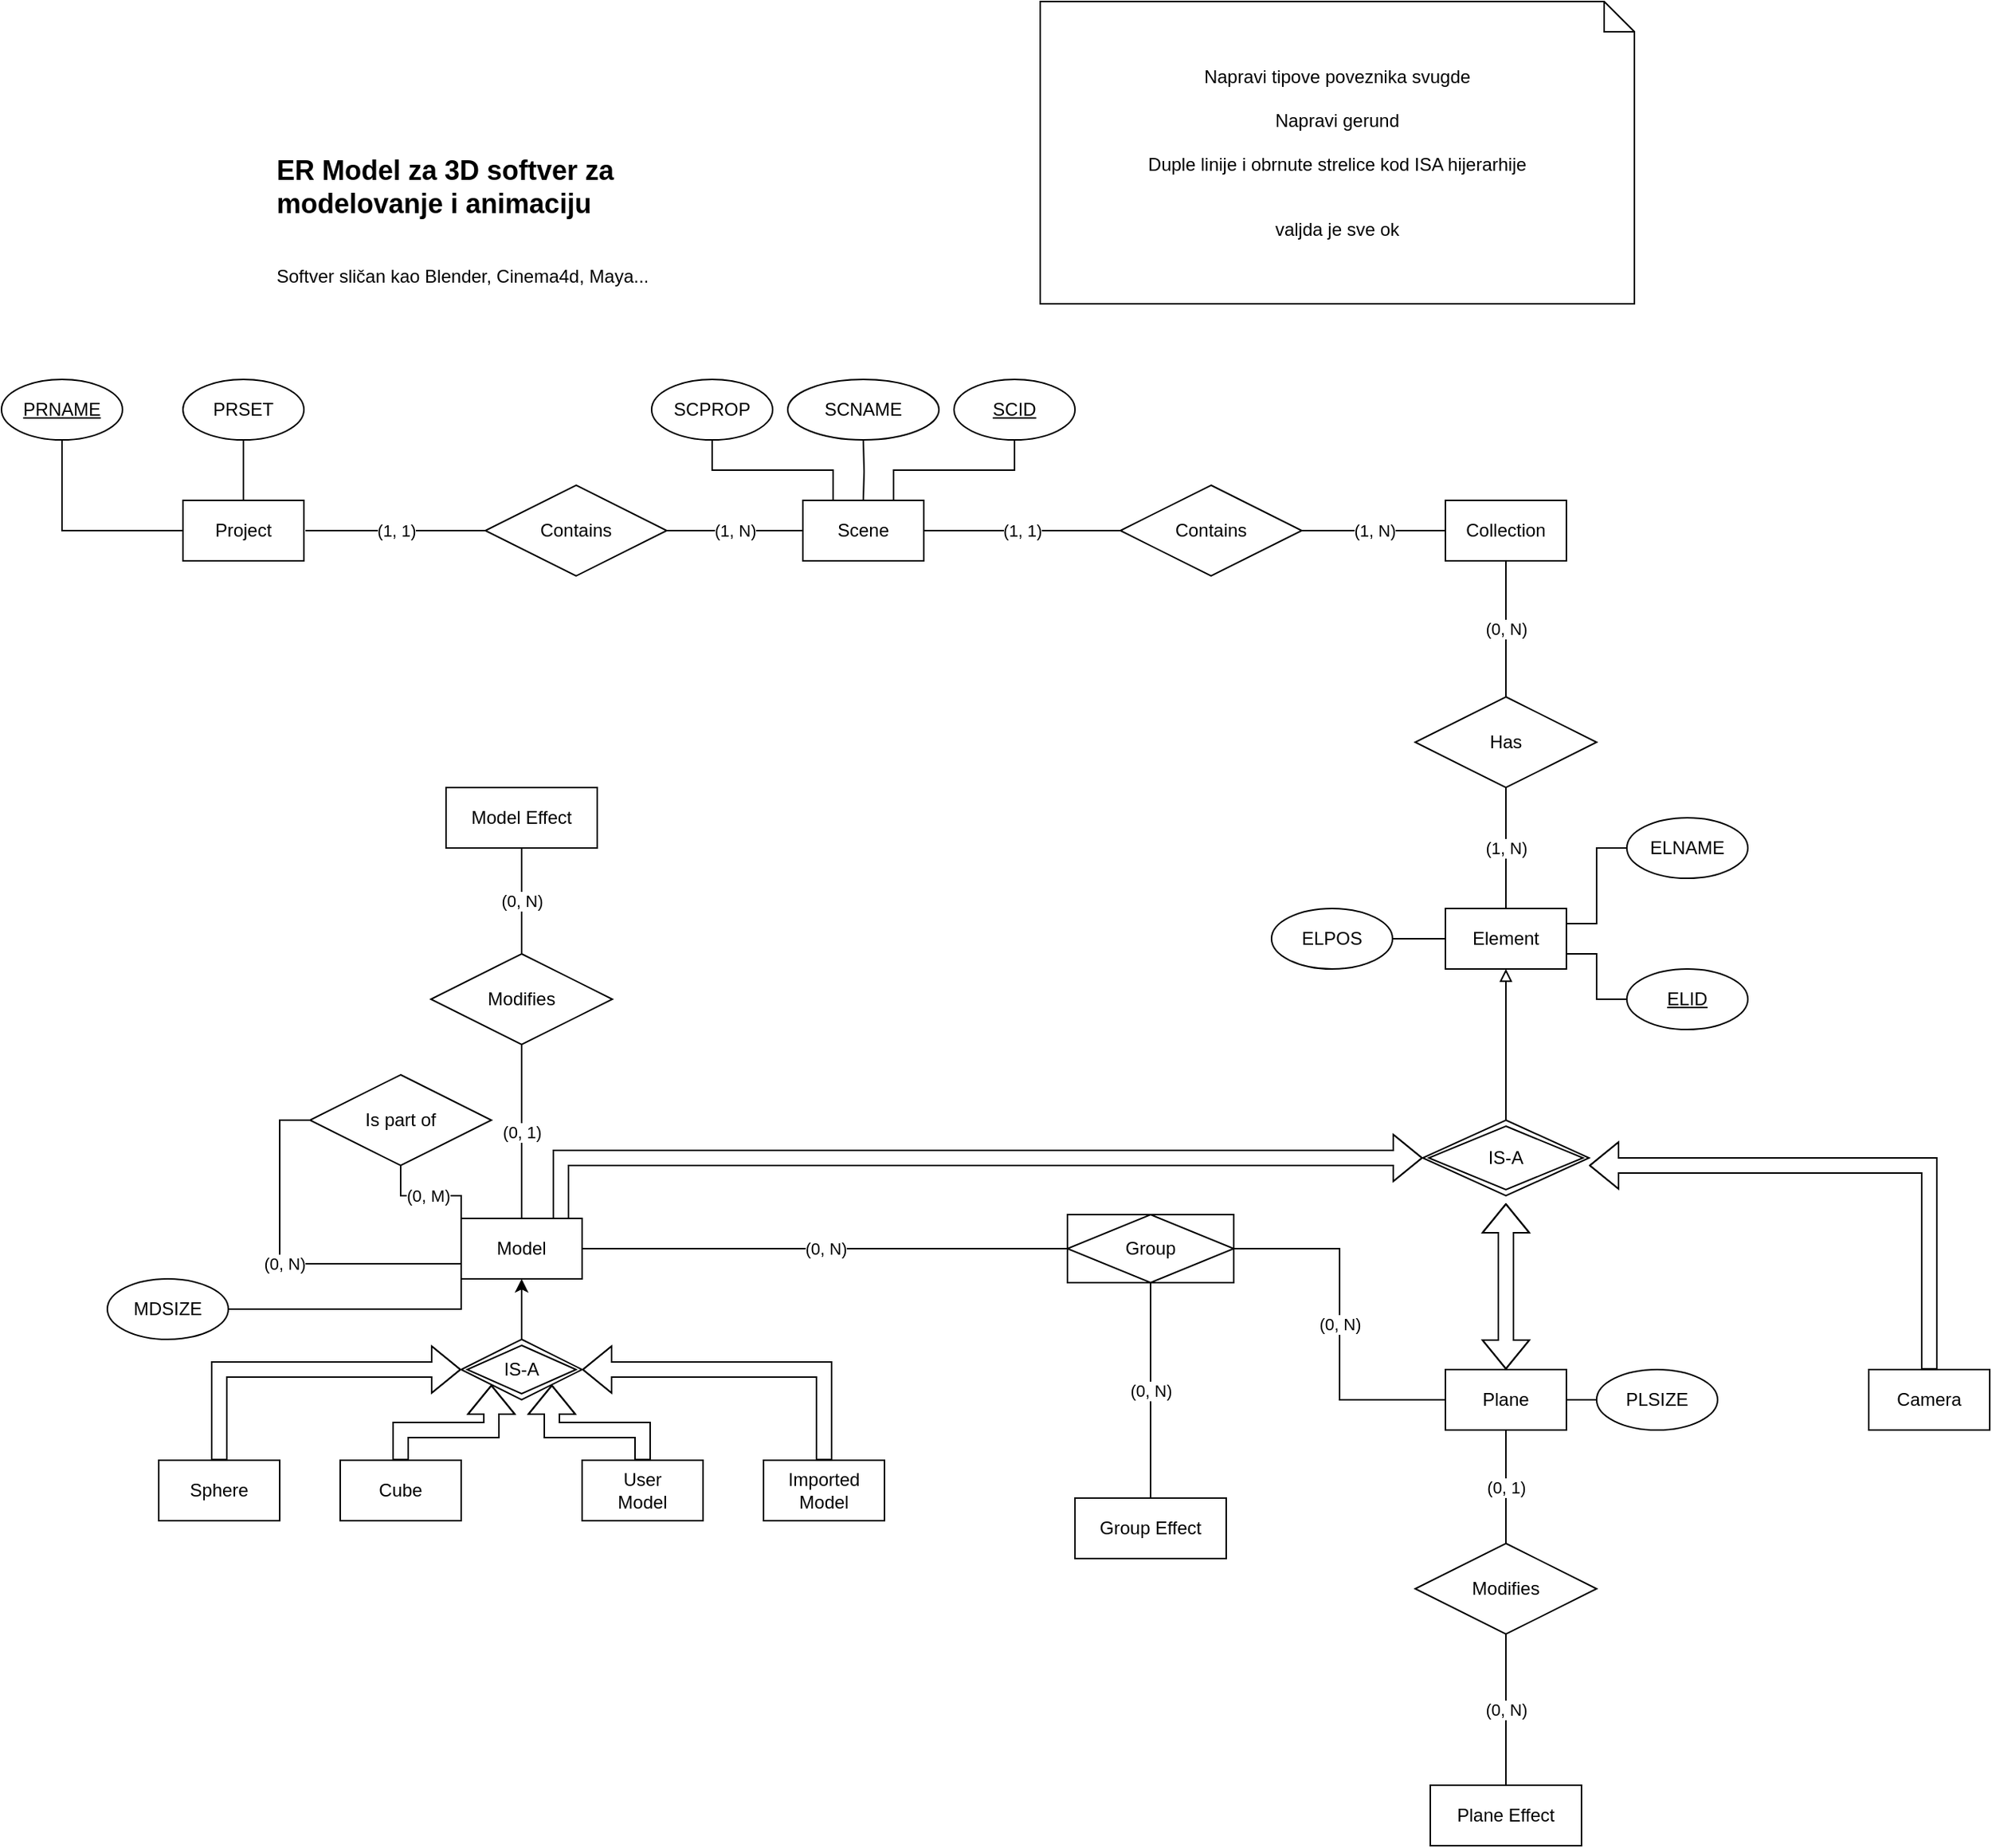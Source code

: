 <mxfile version="14.7.4" type="github">
  <diagram id="i0jPZAk6bTskViBEeTmk" name="Page-1">
    <mxGraphModel dx="2249" dy="1942" grid="1" gridSize="10" guides="1" tooltips="1" connect="1" arrows="1" fold="1" page="1" pageScale="1" pageWidth="827" pageHeight="1169" math="0" shadow="0">
      <root>
        <mxCell id="0" />
        <mxCell id="1" parent="0" />
        <mxCell id="i9lRQSYCKbTx1-nVW2aJ-37" style="edgeStyle=orthogonalEdgeStyle;rounded=0;orthogonalLoop=1;jettySize=auto;html=1;exitX=0.25;exitY=0;exitDx=0;exitDy=0;entryX=0.5;entryY=1;entryDx=0;entryDy=0;startArrow=none;startFill=0;endArrow=none;endFill=0;" parent="1" source="i9lRQSYCKbTx1-nVW2aJ-1" target="i9lRQSYCKbTx1-nVW2aJ-36" edge="1">
          <mxGeometry relative="1" as="geometry" />
        </mxCell>
        <mxCell id="i9lRQSYCKbTx1-nVW2aJ-44" style="edgeStyle=orthogonalEdgeStyle;rounded=0;orthogonalLoop=1;jettySize=auto;html=1;exitX=0.75;exitY=0;exitDx=0;exitDy=0;entryX=0.5;entryY=1;entryDx=0;entryDy=0;startArrow=none;startFill=0;endArrow=none;endFill=0;" parent="1" source="i9lRQSYCKbTx1-nVW2aJ-1" target="i9lRQSYCKbTx1-nVW2aJ-41" edge="1">
          <mxGeometry relative="1" as="geometry" />
        </mxCell>
        <mxCell id="KI5B2fwvfVTWVR0sygVl-27" value="(1, N)" style="edgeStyle=orthogonalEdgeStyle;rounded=0;orthogonalLoop=1;jettySize=auto;html=1;exitX=0;exitY=0.5;exitDx=0;exitDy=0;entryX=1;entryY=0.5;entryDx=0;entryDy=0;endArrow=none;endFill=0;" parent="1" source="i9lRQSYCKbTx1-nVW2aJ-1" target="KI5B2fwvfVTWVR0sygVl-26" edge="1">
          <mxGeometry relative="1" as="geometry">
            <Array as="points">
              <mxPoint x="320" y="290" />
              <mxPoint x="320" y="290" />
            </Array>
          </mxGeometry>
        </mxCell>
        <mxCell id="KI5B2fwvfVTWVR0sygVl-32" value="(1, 1)" style="edgeStyle=orthogonalEdgeStyle;rounded=0;orthogonalLoop=1;jettySize=auto;html=1;exitX=1;exitY=0.5;exitDx=0;exitDy=0;entryX=0;entryY=0.5;entryDx=0;entryDy=0;endArrow=none;endFill=0;" parent="1" source="i9lRQSYCKbTx1-nVW2aJ-1" target="KI5B2fwvfVTWVR0sygVl-31" edge="1">
          <mxGeometry relative="1" as="geometry" />
        </mxCell>
        <mxCell id="i9lRQSYCKbTx1-nVW2aJ-1" value="Scene" style="whiteSpace=wrap;html=1;align=center;" parent="1" vertex="1">
          <mxGeometry x="360" y="270" width="80" height="40" as="geometry" />
        </mxCell>
        <mxCell id="i9lRQSYCKbTx1-nVW2aJ-15" value="(1, 1)" style="edgeStyle=orthogonalEdgeStyle;rounded=0;orthogonalLoop=1;jettySize=auto;html=1;exitX=1;exitY=0.5;exitDx=0;exitDy=0;endArrow=none;endFill=0;entryX=0;entryY=0.5;entryDx=0;entryDy=0;" parent="1" edge="1">
          <mxGeometry relative="1" as="geometry">
            <mxPoint x="151" y="290" as="targetPoint" />
            <mxPoint x="31" y="290" as="sourcePoint" />
          </mxGeometry>
        </mxCell>
        <mxCell id="i9lRQSYCKbTx1-nVW2aJ-33" style="edgeStyle=orthogonalEdgeStyle;rounded=0;orthogonalLoop=1;jettySize=auto;html=1;exitX=0;exitY=0.5;exitDx=0;exitDy=0;entryX=0.5;entryY=1;entryDx=0;entryDy=0;startArrow=none;startFill=0;endArrow=none;endFill=0;" parent="1" source="i9lRQSYCKbTx1-nVW2aJ-2" target="i9lRQSYCKbTx1-nVW2aJ-32" edge="1">
          <mxGeometry relative="1" as="geometry" />
        </mxCell>
        <mxCell id="i9lRQSYCKbTx1-nVW2aJ-35" style="edgeStyle=orthogonalEdgeStyle;rounded=0;orthogonalLoop=1;jettySize=auto;html=1;exitX=0.5;exitY=0;exitDx=0;exitDy=0;entryX=0.5;entryY=1;entryDx=0;entryDy=0;startArrow=none;startFill=0;endArrow=none;endFill=0;" parent="1" source="i9lRQSYCKbTx1-nVW2aJ-2" target="i9lRQSYCKbTx1-nVW2aJ-34" edge="1">
          <mxGeometry relative="1" as="geometry" />
        </mxCell>
        <mxCell id="i9lRQSYCKbTx1-nVW2aJ-2" value="Project" style="whiteSpace=wrap;html=1;align=center;" parent="1" vertex="1">
          <mxGeometry x="-50" y="270" width="80" height="40" as="geometry" />
        </mxCell>
        <mxCell id="KI5B2fwvfVTWVR0sygVl-20" style="edgeStyle=orthogonalEdgeStyle;rounded=0;orthogonalLoop=1;jettySize=auto;html=1;entryX=1;entryY=0.5;entryDx=0;entryDy=0;endArrow=classic;endFill=1;shape=flexArrow;" parent="1" source="i9lRQSYCKbTx1-nVW2aJ-16" edge="1">
          <mxGeometry relative="1" as="geometry">
            <mxPoint x="880" y="710" as="targetPoint" />
            <Array as="points">
              <mxPoint x="1105" y="710" />
            </Array>
          </mxGeometry>
        </mxCell>
        <mxCell id="i9lRQSYCKbTx1-nVW2aJ-16" value="Camera" style="whiteSpace=wrap;html=1;align=center;" parent="1" vertex="1">
          <mxGeometry x="1065" y="845" width="80" height="40" as="geometry" />
        </mxCell>
        <mxCell id="i9lRQSYCKbTx1-nVW2aJ-29" style="edgeStyle=orthogonalEdgeStyle;rounded=0;orthogonalLoop=1;jettySize=auto;html=1;exitX=0.5;exitY=1;exitDx=0;exitDy=0;entryX=0.5;entryY=0;entryDx=0;entryDy=0;startArrow=classic;startFill=1;endArrow=none;endFill=0;" parent="1" source="i9lRQSYCKbTx1-nVW2aJ-17" target="i9lRQSYCKbTx1-nVW2aJ-20" edge="1">
          <mxGeometry relative="1" as="geometry" />
        </mxCell>
        <mxCell id="D5XuJvt8Y7_8YjERXfuG-3" style="edgeStyle=orthogonalEdgeStyle;rounded=0;orthogonalLoop=1;jettySize=auto;html=1;exitX=1;exitY=0.5;exitDx=0;exitDy=0;entryX=0;entryY=0.5;entryDx=0;entryDy=0;startArrow=none;startFill=0;endArrow=block;endFill=0;fillColor=none;shape=flexArrow;" edge="1" parent="1" source="i9lRQSYCKbTx1-nVW2aJ-17" target="KI5B2fwvfVTWVR0sygVl-15">
          <mxGeometry relative="1" as="geometry">
            <Array as="points">
              <mxPoint x="200" y="765" />
              <mxPoint x="200" y="705" />
            </Array>
          </mxGeometry>
        </mxCell>
        <mxCell id="D5XuJvt8Y7_8YjERXfuG-9" value="(0, N)" style="edgeStyle=orthogonalEdgeStyle;rounded=0;orthogonalLoop=1;jettySize=auto;html=1;exitX=1;exitY=0.5;exitDx=0;exitDy=0;entryX=0;entryY=0.5;entryDx=0;entryDy=0;startArrow=none;startFill=0;endArrow=none;endFill=0;fillColor=none;" edge="1" parent="1" source="i9lRQSYCKbTx1-nVW2aJ-17" target="D5XuJvt8Y7_8YjERXfuG-8">
          <mxGeometry relative="1" as="geometry" />
        </mxCell>
        <mxCell id="i9lRQSYCKbTx1-nVW2aJ-17" value="Model" style="whiteSpace=wrap;html=1;align=center;" parent="1" vertex="1">
          <mxGeometry x="134" y="745" width="80" height="40" as="geometry" />
        </mxCell>
        <mxCell id="i9lRQSYCKbTx1-nVW2aJ-18" value="Sphere" style="whiteSpace=wrap;html=1;align=center;imageWidth=30;imageHeight=30;" parent="1" vertex="1">
          <mxGeometry x="-66" y="905" width="80" height="40" as="geometry" />
        </mxCell>
        <mxCell id="i9lRQSYCKbTx1-nVW2aJ-19" value="Cube" style="whiteSpace=wrap;html=1;align=center;imageWidth=30;imageHeight=30;" parent="1" vertex="1">
          <mxGeometry x="54" y="905" width="80" height="40" as="geometry" />
        </mxCell>
        <mxCell id="i9lRQSYCKbTx1-nVW2aJ-22" style="edgeStyle=orthogonalEdgeStyle;rounded=0;orthogonalLoop=1;jettySize=auto;html=1;exitX=0;exitY=0.5;exitDx=0;exitDy=0;entryX=0.5;entryY=0;entryDx=0;entryDy=0;startArrow=classic;startFill=1;endArrow=none;endFill=0;shape=flexArrow;" parent="1" source="i9lRQSYCKbTx1-nVW2aJ-20" target="i9lRQSYCKbTx1-nVW2aJ-18" edge="1">
          <mxGeometry relative="1" as="geometry" />
        </mxCell>
        <mxCell id="i9lRQSYCKbTx1-nVW2aJ-23" style="edgeStyle=orthogonalEdgeStyle;rounded=0;orthogonalLoop=1;jettySize=auto;html=1;exitX=0;exitY=1;exitDx=0;exitDy=0;startArrow=classic;startFill=1;endArrow=none;endFill=0;shape=flexArrow;" parent="1" source="i9lRQSYCKbTx1-nVW2aJ-20" target="i9lRQSYCKbTx1-nVW2aJ-19" edge="1">
          <mxGeometry relative="1" as="geometry" />
        </mxCell>
        <mxCell id="i9lRQSYCKbTx1-nVW2aJ-26" style="edgeStyle=orthogonalEdgeStyle;rounded=0;orthogonalLoop=1;jettySize=auto;html=1;exitX=1;exitY=1;exitDx=0;exitDy=0;entryX=0.5;entryY=0;entryDx=0;entryDy=0;startArrow=classic;startFill=1;endArrow=none;endFill=0;shape=flexArrow;" parent="1" source="i9lRQSYCKbTx1-nVW2aJ-20" target="i9lRQSYCKbTx1-nVW2aJ-24" edge="1">
          <mxGeometry relative="1" as="geometry" />
        </mxCell>
        <mxCell id="i9lRQSYCKbTx1-nVW2aJ-27" style="edgeStyle=orthogonalEdgeStyle;rounded=0;orthogonalLoop=1;jettySize=auto;html=1;exitX=1;exitY=0.5;exitDx=0;exitDy=0;startArrow=classic;startFill=1;endArrow=none;endFill=0;shape=flexArrow;" parent="1" source="i9lRQSYCKbTx1-nVW2aJ-20" target="i9lRQSYCKbTx1-nVW2aJ-25" edge="1">
          <mxGeometry relative="1" as="geometry" />
        </mxCell>
        <mxCell id="i9lRQSYCKbTx1-nVW2aJ-20" value="&lt;div&gt;IS-A&lt;/div&gt;" style="shape=rhombus;double=1;perimeter=rhombusPerimeter;whiteSpace=wrap;html=1;align=center;" parent="1" vertex="1">
          <mxGeometry x="134" y="825" width="80" height="40" as="geometry" />
        </mxCell>
        <mxCell id="i9lRQSYCKbTx1-nVW2aJ-24" value="&lt;div&gt;User&lt;/div&gt;&lt;div&gt;Model&lt;/div&gt;" style="whiteSpace=wrap;html=1;align=center;imageWidth=30;imageHeight=30;" parent="1" vertex="1">
          <mxGeometry x="214" y="905" width="80" height="40" as="geometry" />
        </mxCell>
        <mxCell id="i9lRQSYCKbTx1-nVW2aJ-25" value="&lt;div&gt;Imported Model&lt;/div&gt;" style="whiteSpace=wrap;html=1;align=center;imageWidth=30;imageHeight=30;" parent="1" vertex="1">
          <mxGeometry x="334" y="905" width="80" height="40" as="geometry" />
        </mxCell>
        <mxCell id="i9lRQSYCKbTx1-nVW2aJ-32" value="PRNAME" style="ellipse;whiteSpace=wrap;html=1;align=center;fontStyle=4;" parent="1" vertex="1">
          <mxGeometry x="-170" y="190" width="80" height="40" as="geometry" />
        </mxCell>
        <mxCell id="i9lRQSYCKbTx1-nVW2aJ-34" value="PRSET" style="ellipse;whiteSpace=wrap;html=1;align=center;" parent="1" vertex="1">
          <mxGeometry x="-50" y="190" width="80" height="40" as="geometry" />
        </mxCell>
        <mxCell id="i9lRQSYCKbTx1-nVW2aJ-36" value="SCPROP" style="ellipse;whiteSpace=wrap;html=1;align=center;" parent="1" vertex="1">
          <mxGeometry x="260" y="190" width="80" height="40" as="geometry" />
        </mxCell>
        <mxCell id="i9lRQSYCKbTx1-nVW2aJ-41" value="SCID" style="ellipse;whiteSpace=wrap;html=1;align=center;fontStyle=4;" parent="1" vertex="1">
          <mxGeometry x="460" y="190" width="80" height="40" as="geometry" />
        </mxCell>
        <mxCell id="i9lRQSYCKbTx1-nVW2aJ-47" style="edgeStyle=orthogonalEdgeStyle;rounded=0;orthogonalLoop=1;jettySize=auto;html=1;exitX=0.5;exitY=1;exitDx=0;exitDy=0;entryX=0.5;entryY=0;entryDx=0;entryDy=0;startArrow=none;startFill=0;endArrow=none;endFill=0;" parent="1" target="i9lRQSYCKbTx1-nVW2aJ-1" edge="1">
          <mxGeometry relative="1" as="geometry">
            <mxPoint x="400" y="230" as="sourcePoint" />
          </mxGeometry>
        </mxCell>
        <mxCell id="i9lRQSYCKbTx1-nVW2aJ-49" value="SCNAME" style="ellipse;whiteSpace=wrap;html=1;align=center;" parent="1" vertex="1">
          <mxGeometry x="350" y="190" width="100" height="40" as="geometry" />
        </mxCell>
        <mxCell id="i9lRQSYCKbTx1-nVW2aJ-55" value="&lt;div align=&quot;left&quot;&gt;&lt;h2&gt;&lt;b&gt;ER Model za 3D softver za modelovanje i animaciju&lt;/b&gt;&lt;/h2&gt;&lt;div&gt;&lt;br&gt;&lt;/div&gt;&lt;div&gt;Softver sličan kao Blender, Cinema4d, Maya...&lt;br&gt;&lt;/div&gt;&lt;/div&gt;&lt;div align=&quot;left&quot;&gt;&lt;br&gt;&lt;/div&gt;" style="text;html=1;strokeColor=none;fillColor=none;align=left;verticalAlign=middle;whiteSpace=wrap;rounded=0;" parent="1" vertex="1">
          <mxGeometry x="10" y="10" width="330" height="150" as="geometry" />
        </mxCell>
        <mxCell id="KI5B2fwvfVTWVR0sygVl-1" style="edgeStyle=orthogonalEdgeStyle;rounded=0;orthogonalLoop=1;jettySize=auto;html=1;exitX=1;exitY=0.5;exitDx=0;exitDy=0;entryX=0;entryY=0.75;entryDx=0;entryDy=0;endArrow=none;endFill=0;" parent="1" source="F2XwkBPKlkuZhIb0zOWn-4" target="i9lRQSYCKbTx1-nVW2aJ-17" edge="1">
          <mxGeometry relative="1" as="geometry">
            <Array as="points">
              <mxPoint x="134" y="805" />
            </Array>
          </mxGeometry>
        </mxCell>
        <mxCell id="F2XwkBPKlkuZhIb0zOWn-4" value="MDSIZE" style="ellipse;whiteSpace=wrap;html=1;align=center;" parent="1" vertex="1">
          <mxGeometry x="-100" y="785" width="80" height="40" as="geometry" />
        </mxCell>
        <mxCell id="KI5B2fwvfVTWVR0sygVl-19" value="" style="edgeStyle=orthogonalEdgeStyle;rounded=0;orthogonalLoop=1;jettySize=auto;html=1;endArrow=block;endFill=0;shape=flexArrow;startArrow=block;" parent="1" source="KI5B2fwvfVTWVR0sygVl-2" edge="1">
          <mxGeometry relative="1" as="geometry">
            <mxPoint x="825" y="735" as="targetPoint" />
          </mxGeometry>
        </mxCell>
        <mxCell id="KI5B2fwvfVTWVR0sygVl-2" value="Plane" style="whiteSpace=wrap;html=1;align=center;" parent="1" vertex="1">
          <mxGeometry x="785" y="845" width="80" height="40" as="geometry" />
        </mxCell>
        <mxCell id="KI5B2fwvfVTWVR0sygVl-35" value="(0, N)" style="edgeStyle=orthogonalEdgeStyle;rounded=0;orthogonalLoop=1;jettySize=auto;html=1;exitX=0.5;exitY=1;exitDx=0;exitDy=0;endArrow=none;endFill=0;" parent="1" source="KI5B2fwvfVTWVR0sygVl-6" target="KI5B2fwvfVTWVR0sygVl-34" edge="1">
          <mxGeometry relative="1" as="geometry" />
        </mxCell>
        <mxCell id="KI5B2fwvfVTWVR0sygVl-6" value="Collection" style="whiteSpace=wrap;html=1;align=center;" parent="1" vertex="1">
          <mxGeometry x="785" y="270" width="80" height="40" as="geometry" />
        </mxCell>
        <mxCell id="KI5B2fwvfVTWVR0sygVl-36" value="(1, N)" style="edgeStyle=orthogonalEdgeStyle;rounded=0;orthogonalLoop=1;jettySize=auto;html=1;exitX=0.5;exitY=0;exitDx=0;exitDy=0;entryX=0.5;entryY=1;entryDx=0;entryDy=0;endArrow=none;endFill=0;" parent="1" source="KI5B2fwvfVTWVR0sygVl-9" target="KI5B2fwvfVTWVR0sygVl-34" edge="1">
          <mxGeometry relative="1" as="geometry" />
        </mxCell>
        <mxCell id="KI5B2fwvfVTWVR0sygVl-9" value="Element" style="whiteSpace=wrap;html=1;align=center;" parent="1" vertex="1">
          <mxGeometry x="785" y="540" width="80" height="40" as="geometry" />
        </mxCell>
        <mxCell id="KI5B2fwvfVTWVR0sygVl-13" value="" style="edgeStyle=orthogonalEdgeStyle;rounded=0;orthogonalLoop=1;jettySize=auto;html=1;endArrow=none;endFill=0;" parent="1" source="KI5B2fwvfVTWVR0sygVl-11" target="KI5B2fwvfVTWVR0sygVl-9" edge="1">
          <mxGeometry relative="1" as="geometry" />
        </mxCell>
        <mxCell id="KI5B2fwvfVTWVR0sygVl-11" value="ELPOS" style="ellipse;whiteSpace=wrap;html=1;align=center;" parent="1" vertex="1">
          <mxGeometry x="670" y="540" width="80" height="40" as="geometry" />
        </mxCell>
        <mxCell id="KI5B2fwvfVTWVR0sygVl-14" value="" style="edgeStyle=orthogonalEdgeStyle;rounded=0;orthogonalLoop=1;jettySize=auto;html=1;endArrow=none;endFill=0;" parent="1" source="KI5B2fwvfVTWVR0sygVl-12" target="KI5B2fwvfVTWVR0sygVl-9" edge="1">
          <mxGeometry relative="1" as="geometry">
            <Array as="points">
              <mxPoint x="885" y="600" />
              <mxPoint x="885" y="570" />
            </Array>
          </mxGeometry>
        </mxCell>
        <mxCell id="KI5B2fwvfVTWVR0sygVl-12" value="ELID" style="ellipse;whiteSpace=wrap;html=1;align=center;fontStyle=4;" parent="1" vertex="1">
          <mxGeometry x="905" y="580" width="80" height="40" as="geometry" />
        </mxCell>
        <mxCell id="D5XuJvt8Y7_8YjERXfuG-2" value="" style="edgeStyle=orthogonalEdgeStyle;rounded=0;orthogonalLoop=1;jettySize=auto;html=1;startArrow=none;startFill=0;endArrow=block;endFill=0;fillColor=none;" edge="1" parent="1" source="KI5B2fwvfVTWVR0sygVl-15" target="KI5B2fwvfVTWVR0sygVl-9">
          <mxGeometry relative="1" as="geometry" />
        </mxCell>
        <mxCell id="KI5B2fwvfVTWVR0sygVl-15" value="&lt;div&gt;IS-A&lt;/div&gt;" style="shape=rhombus;double=1;perimeter=rhombusPerimeter;whiteSpace=wrap;html=1;align=center;" parent="1" vertex="1">
          <mxGeometry x="770" y="680" width="110" height="50" as="geometry" />
        </mxCell>
        <mxCell id="KI5B2fwvfVTWVR0sygVl-25" style="edgeStyle=orthogonalEdgeStyle;rounded=0;orthogonalLoop=1;jettySize=auto;html=1;exitX=0;exitY=0.5;exitDx=0;exitDy=0;entryX=1;entryY=0.25;entryDx=0;entryDy=0;endArrow=none;endFill=0;" parent="1" source="KI5B2fwvfVTWVR0sygVl-18" target="KI5B2fwvfVTWVR0sygVl-9" edge="1">
          <mxGeometry relative="1" as="geometry" />
        </mxCell>
        <mxCell id="KI5B2fwvfVTWVR0sygVl-18" value="ELNAME" style="ellipse;whiteSpace=wrap;html=1;align=center;" parent="1" vertex="1">
          <mxGeometry x="905" y="480" width="80" height="40" as="geometry" />
        </mxCell>
        <mxCell id="KI5B2fwvfVTWVR0sygVl-22" value="" style="edgeStyle=orthogonalEdgeStyle;rounded=0;orthogonalLoop=1;jettySize=auto;html=1;endArrow=none;endFill=0;" parent="1" source="KI5B2fwvfVTWVR0sygVl-21" target="KI5B2fwvfVTWVR0sygVl-2" edge="1">
          <mxGeometry relative="1" as="geometry" />
        </mxCell>
        <mxCell id="KI5B2fwvfVTWVR0sygVl-21" value="PLSIZE" style="ellipse;whiteSpace=wrap;html=1;align=center;" parent="1" vertex="1">
          <mxGeometry x="885" y="845" width="80" height="40" as="geometry" />
        </mxCell>
        <mxCell id="KI5B2fwvfVTWVR0sygVl-26" value="Contains" style="shape=rhombus;perimeter=rhombusPerimeter;whiteSpace=wrap;html=1;align=center;" parent="1" vertex="1">
          <mxGeometry x="150" y="260" width="120" height="60" as="geometry" />
        </mxCell>
        <mxCell id="KI5B2fwvfVTWVR0sygVl-33" value="(1, N)" style="edgeStyle=orthogonalEdgeStyle;rounded=0;orthogonalLoop=1;jettySize=auto;html=1;exitX=1;exitY=0.5;exitDx=0;exitDy=0;entryX=0;entryY=0.5;entryDx=0;entryDy=0;endArrow=none;endFill=0;" parent="1" source="KI5B2fwvfVTWVR0sygVl-31" target="KI5B2fwvfVTWVR0sygVl-6" edge="1">
          <mxGeometry relative="1" as="geometry" />
        </mxCell>
        <mxCell id="KI5B2fwvfVTWVR0sygVl-31" value="Contains" style="shape=rhombus;perimeter=rhombusPerimeter;whiteSpace=wrap;html=1;align=center;" parent="1" vertex="1">
          <mxGeometry x="570" y="260" width="120" height="60" as="geometry" />
        </mxCell>
        <mxCell id="KI5B2fwvfVTWVR0sygVl-34" value="Has" style="shape=rhombus;perimeter=rhombusPerimeter;whiteSpace=wrap;html=1;align=center;" parent="1" vertex="1">
          <mxGeometry x="765" y="400" width="120" height="60" as="geometry" />
        </mxCell>
        <mxCell id="KI5B2fwvfVTWVR0sygVl-37" value="&lt;div&gt;Napravi tipove poveznika svugde&lt;/div&gt;&lt;div&gt;&lt;br&gt;&lt;/div&gt;&lt;div&gt;Napravi gerund&lt;/div&gt;&lt;div&gt;&lt;br&gt;&lt;/div&gt;&lt;div&gt;Duple linije i obrnute strelice kod ISA hijerarhije&lt;br&gt;&lt;/div&gt;&lt;div&gt;&lt;br&gt;&lt;/div&gt;&lt;div&gt;&lt;br&gt;&lt;/div&gt;&lt;div&gt;valjda je sve ok&lt;br&gt;&lt;/div&gt;" style="shape=note;size=20;whiteSpace=wrap;html=1;" parent="1" vertex="1">
          <mxGeometry x="517" y="-60" width="393" height="200" as="geometry" />
        </mxCell>
        <mxCell id="D5XuJvt8Y7_8YjERXfuG-14" value="(0, N)" style="edgeStyle=orthogonalEdgeStyle;rounded=0;orthogonalLoop=1;jettySize=auto;html=1;exitX=0;exitY=0.5;exitDx=0;exitDy=0;entryX=0;entryY=0.75;entryDx=0;entryDy=0;startArrow=none;startFill=0;endArrow=none;endFill=0;fillColor=none;" edge="1" parent="1" source="D5XuJvt8Y7_8YjERXfuG-1" target="i9lRQSYCKbTx1-nVW2aJ-17">
          <mxGeometry relative="1" as="geometry" />
        </mxCell>
        <mxCell id="D5XuJvt8Y7_8YjERXfuG-15" value="(0, M)" style="edgeStyle=orthogonalEdgeStyle;rounded=0;orthogonalLoop=1;jettySize=auto;html=1;exitX=0.5;exitY=1;exitDx=0;exitDy=0;entryX=0;entryY=0;entryDx=0;entryDy=0;startArrow=none;startFill=0;endArrow=none;endFill=0;fillColor=none;" edge="1" parent="1" source="D5XuJvt8Y7_8YjERXfuG-1" target="i9lRQSYCKbTx1-nVW2aJ-17">
          <mxGeometry relative="1" as="geometry" />
        </mxCell>
        <mxCell id="D5XuJvt8Y7_8YjERXfuG-1" value="Is part of" style="shape=rhombus;perimeter=rhombusPerimeter;whiteSpace=wrap;html=1;align=center;" vertex="1" parent="1">
          <mxGeometry x="34" y="650" width="120" height="60" as="geometry" />
        </mxCell>
        <mxCell id="D5XuJvt8Y7_8YjERXfuG-11" value="(0, N)" style="edgeStyle=orthogonalEdgeStyle;rounded=0;orthogonalLoop=1;jettySize=auto;html=1;exitX=0.5;exitY=0;exitDx=0;exitDy=0;entryX=0.5;entryY=1;entryDx=0;entryDy=0;startArrow=none;startFill=0;endArrow=none;endFill=0;fillColor=none;" edge="1" parent="1" source="D5XuJvt8Y7_8YjERXfuG-6" target="D5XuJvt8Y7_8YjERXfuG-8">
          <mxGeometry relative="1" as="geometry" />
        </mxCell>
        <mxCell id="D5XuJvt8Y7_8YjERXfuG-6" value="Group Effect" style="whiteSpace=wrap;html=1;align=center;" vertex="1" parent="1">
          <mxGeometry x="540" y="930" width="100" height="40" as="geometry" />
        </mxCell>
        <mxCell id="D5XuJvt8Y7_8YjERXfuG-10" value="(0, N)" style="edgeStyle=orthogonalEdgeStyle;rounded=0;orthogonalLoop=1;jettySize=auto;html=1;exitX=1;exitY=0.5;exitDx=0;exitDy=0;entryX=0;entryY=0.5;entryDx=0;entryDy=0;startArrow=none;startFill=0;endArrow=none;endFill=0;fillColor=none;" edge="1" parent="1" source="D5XuJvt8Y7_8YjERXfuG-8" target="KI5B2fwvfVTWVR0sygVl-2">
          <mxGeometry relative="1" as="geometry" />
        </mxCell>
        <mxCell id="D5XuJvt8Y7_8YjERXfuG-8" value="Group" style="shape=associativeEntity;whiteSpace=wrap;html=1;align=center;" vertex="1" parent="1">
          <mxGeometry x="535" y="742.5" width="110" height="45" as="geometry" />
        </mxCell>
        <mxCell id="D5XuJvt8Y7_8YjERXfuG-21" value="(0, N)" style="edgeStyle=orthogonalEdgeStyle;rounded=0;orthogonalLoop=1;jettySize=auto;html=1;exitX=0.5;exitY=0;exitDx=0;exitDy=0;entryX=0.5;entryY=1;entryDx=0;entryDy=0;startArrow=none;startFill=0;endArrow=none;endFill=0;fillColor=none;" edge="1" parent="1" source="D5XuJvt8Y7_8YjERXfuG-12" target="D5XuJvt8Y7_8YjERXfuG-18">
          <mxGeometry relative="1" as="geometry" />
        </mxCell>
        <mxCell id="D5XuJvt8Y7_8YjERXfuG-12" value="Plane Effect" style="whiteSpace=wrap;html=1;align=center;" vertex="1" parent="1">
          <mxGeometry x="775" y="1120" width="100" height="40" as="geometry" />
        </mxCell>
        <mxCell id="D5XuJvt8Y7_8YjERXfuG-13" value="Model Effect" style="whiteSpace=wrap;html=1;align=center;" vertex="1" parent="1">
          <mxGeometry x="124" y="460" width="100" height="40" as="geometry" />
        </mxCell>
        <mxCell id="D5XuJvt8Y7_8YjERXfuG-19" value="(0, N)" style="edgeStyle=orthogonalEdgeStyle;rounded=0;orthogonalLoop=1;jettySize=auto;html=1;exitX=0.5;exitY=0;exitDx=0;exitDy=0;entryX=0.5;entryY=1;entryDx=0;entryDy=0;startArrow=none;startFill=0;endArrow=none;endFill=0;fillColor=none;" edge="1" parent="1" source="D5XuJvt8Y7_8YjERXfuG-17" target="D5XuJvt8Y7_8YjERXfuG-13">
          <mxGeometry relative="1" as="geometry" />
        </mxCell>
        <mxCell id="D5XuJvt8Y7_8YjERXfuG-20" value="(0, 1)" style="edgeStyle=orthogonalEdgeStyle;rounded=0;orthogonalLoop=1;jettySize=auto;html=1;exitX=0.5;exitY=1;exitDx=0;exitDy=0;entryX=0.5;entryY=0;entryDx=0;entryDy=0;startArrow=none;startFill=0;endArrow=none;endFill=0;fillColor=none;" edge="1" parent="1" source="D5XuJvt8Y7_8YjERXfuG-17" target="i9lRQSYCKbTx1-nVW2aJ-17">
          <mxGeometry relative="1" as="geometry" />
        </mxCell>
        <mxCell id="D5XuJvt8Y7_8YjERXfuG-17" value="Modifies" style="shape=rhombus;perimeter=rhombusPerimeter;whiteSpace=wrap;html=1;align=center;" vertex="1" parent="1">
          <mxGeometry x="114" y="570" width="120" height="60" as="geometry" />
        </mxCell>
        <mxCell id="D5XuJvt8Y7_8YjERXfuG-22" value="(0, 1)" style="edgeStyle=orthogonalEdgeStyle;rounded=0;orthogonalLoop=1;jettySize=auto;html=1;exitX=0.5;exitY=0;exitDx=0;exitDy=0;entryX=0.5;entryY=1;entryDx=0;entryDy=0;startArrow=none;startFill=0;endArrow=none;endFill=0;fillColor=none;" edge="1" parent="1" source="D5XuJvt8Y7_8YjERXfuG-18" target="KI5B2fwvfVTWVR0sygVl-2">
          <mxGeometry relative="1" as="geometry" />
        </mxCell>
        <mxCell id="D5XuJvt8Y7_8YjERXfuG-18" value="Modifies" style="shape=rhombus;perimeter=rhombusPerimeter;whiteSpace=wrap;html=1;align=center;" vertex="1" parent="1">
          <mxGeometry x="765" y="960" width="120" height="60" as="geometry" />
        </mxCell>
      </root>
    </mxGraphModel>
  </diagram>
</mxfile>
